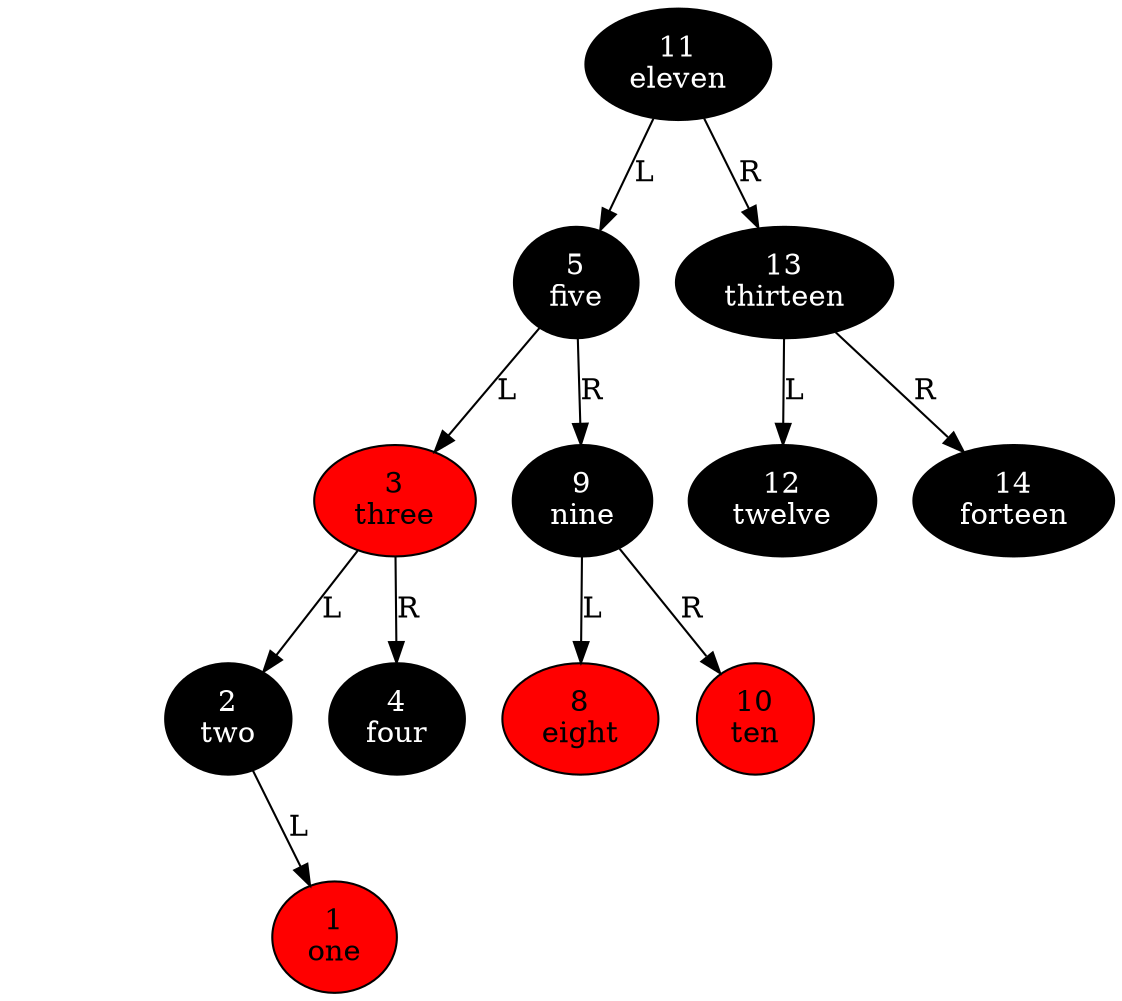 digraph
{
node_11 [style=filled fillcolor=black fontcolor=white label="11\neleven"];
node_11 -> node_5 [label=L taildir=sw];
node_11 -> node_13 [label=R taildir=se];
node_5 [style=filled fillcolor=black fontcolor=white label="5\nfive"];
node_5 -> node_3 [label=L taildir=sw];
node_5 -> node_9 [label=R taildir=se];
node_3 [style=filled fillcolor=red fontcolor=black label="3\nthree"];
node_3 -> node_2 [label=L taildir=sw];
node_3 -> node_4 [label=R taildir=se];
node_2 [style=filled fillcolor=black fontcolor=white label="2\ntwo"];
node_2 -> node_2_R [style=invis];
node_2_R [style=invis];
node_2 -> node_1 [label=L taildir=sw];
node_1 [style=filled fillcolor=red fontcolor=black label="1\none"];
node_4 [style=filled fillcolor=black fontcolor=white label="4\nfour"];
node_9 [style=filled fillcolor=black fontcolor=white label="9\nnine"];
node_9 -> node_8 [label=L taildir=sw];
node_9 -> node_10 [label=R taildir=se];
node_8 [style=filled fillcolor=red fontcolor=black label="8\neight"];
node_10 [style=filled fillcolor=red fontcolor=black label="10\nten"];
node_13 [style=filled fillcolor=black fontcolor=white label="13\nthirteen"];
node_13 -> node_12 [label=L taildir=sw];
node_13 -> node_14 [label=R taildir=se];
node_12 [style=filled fillcolor=black fontcolor=white label="12\ntwelve"];
node_14 [style=filled fillcolor=black fontcolor=white label="14\nforteen"];
}
